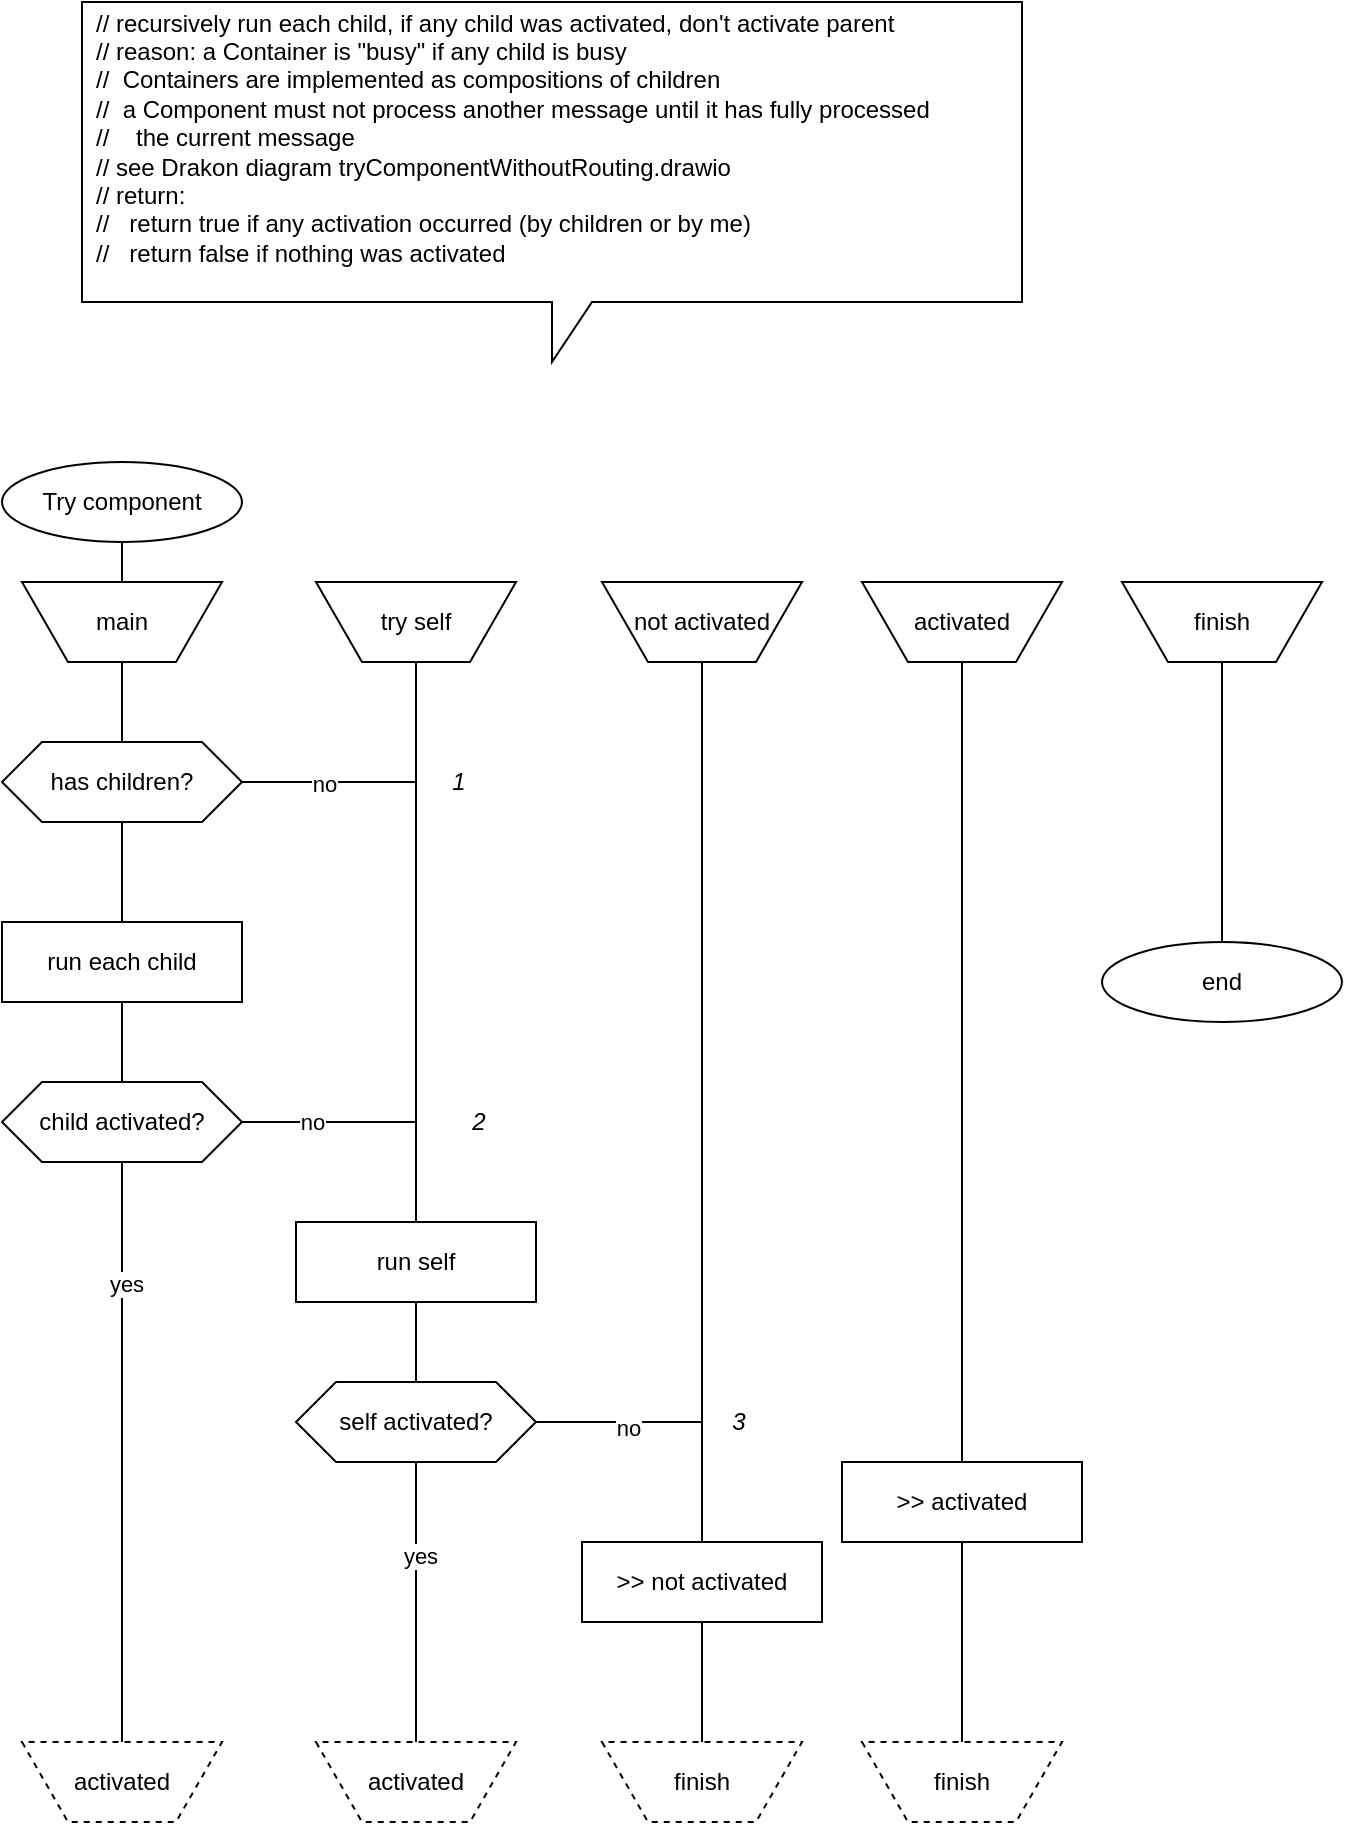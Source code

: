 <mxfile version="14.6.13" type="device"><diagram id="C5RBs43oDa-KdzZeNtuy" name="Page-1"><mxGraphModel dx="1106" dy="806" grid="1" gridSize="10" guides="1" tooltips="1" connect="1" arrows="1" fold="1" page="1" pageScale="1" pageWidth="827" pageHeight="1169" math="0" shadow="0"><root><mxCell id="WIyWlLk6GJQsqaUBKTNV-0"/><mxCell id="WIyWlLk6GJQsqaUBKTNV-1" parent="WIyWlLk6GJQsqaUBKTNV-0"/><mxCell id="bzFeX_p7-rOfqqyGRg9e-41" style="edgeStyle=orthogonalEdgeStyle;rounded=0;orthogonalLoop=1;jettySize=auto;html=1;exitX=0.5;exitY=1;exitDx=0;exitDy=0;endArrow=none;endFill=0;startArrow=none;entryX=0.5;entryY=0;entryDx=0;entryDy=0;" parent="WIyWlLk6GJQsqaUBKTNV-1" source="bzFeX_p7-rOfqqyGRg9e-46" target="bzFeX_p7-rOfqqyGRg9e-52" edge="1"><mxGeometry relative="1" as="geometry"><mxPoint x="100" y="850" as="targetPoint"/></mxGeometry></mxCell><mxCell id="bzFeX_p7-rOfqqyGRg9e-71" value="yes" style="edgeLabel;html=1;align=center;verticalAlign=middle;resizable=0;points=[];" parent="bzFeX_p7-rOfqqyGRg9e-41" vertex="1" connectable="0"><mxGeometry x="0.152" y="2" relative="1" as="geometry"><mxPoint as="offset"/></mxGeometry></mxCell><mxCell id="bzFeX_p7-rOfqqyGRg9e-27" value="Try component" style="ellipse;whiteSpace=wrap;html=1;" parent="WIyWlLk6GJQsqaUBKTNV-1" vertex="1"><mxGeometry x="40" y="270" width="120" height="40" as="geometry"/></mxCell><mxCell id="bzFeX_p7-rOfqqyGRg9e-69" style="edgeStyle=orthogonalEdgeStyle;rounded=0;orthogonalLoop=1;jettySize=auto;html=1;exitX=1;exitY=0.5;exitDx=0;exitDy=0;entryX=0.5;entryY=0;entryDx=0;entryDy=0;endArrow=none;endFill=0;" parent="WIyWlLk6GJQsqaUBKTNV-1" source="bzFeX_p7-rOfqqyGRg9e-32" target="bzFeX_p7-rOfqqyGRg9e-36" edge="1"><mxGeometry relative="1" as="geometry"/></mxCell><mxCell id="n007bIFmmcKfIuE7vZjC-0" value="no" style="edgeLabel;html=1;align=center;verticalAlign=middle;resizable=0;points=[];" parent="bzFeX_p7-rOfqqyGRg9e-69" vertex="1" connectable="0"><mxGeometry x="-0.733" y="-1" relative="1" as="geometry"><mxPoint as="offset"/></mxGeometry></mxCell><mxCell id="bzFeX_p7-rOfqqyGRg9e-32" value="has children?" style="shape=hexagon;perimeter=hexagonPerimeter2;whiteSpace=wrap;html=1;fixedSize=1;" parent="WIyWlLk6GJQsqaUBKTNV-1" vertex="1"><mxGeometry x="40" y="410" width="120" height="40" as="geometry"/></mxCell><mxCell id="bzFeX_p7-rOfqqyGRg9e-65" style="edgeStyle=orthogonalEdgeStyle;rounded=0;orthogonalLoop=1;jettySize=auto;html=1;exitX=1;exitY=0.5;exitDx=0;exitDy=0;entryX=0.5;entryY=0;entryDx=0;entryDy=0;endArrow=none;endFill=0;" parent="WIyWlLk6GJQsqaUBKTNV-1" source="bzFeX_p7-rOfqqyGRg9e-25" target="bzFeX_p7-rOfqqyGRg9e-36" edge="1"><mxGeometry relative="1" as="geometry"/></mxCell><mxCell id="bzFeX_p7-rOfqqyGRg9e-70" value="no" style="edgeLabel;html=1;align=center;verticalAlign=middle;resizable=0;points=[];" parent="bzFeX_p7-rOfqqyGRg9e-65" vertex="1" connectable="0"><mxGeometry x="-0.489" relative="1" as="geometry"><mxPoint as="offset"/></mxGeometry></mxCell><mxCell id="bzFeX_p7-rOfqqyGRg9e-25" value="child activated?" style="shape=hexagon;perimeter=hexagonPerimeter2;whiteSpace=wrap;html=1;fixedSize=1;" parent="WIyWlLk6GJQsqaUBKTNV-1" vertex="1"><mxGeometry x="40" y="580" width="120" height="40" as="geometry"/></mxCell><mxCell id="bzFeX_p7-rOfqqyGRg9e-26" value="run each child" style="rounded=0;whiteSpace=wrap;html=1;" parent="WIyWlLk6GJQsqaUBKTNV-1" vertex="1"><mxGeometry x="40" y="500" width="120" height="40" as="geometry"/></mxCell><mxCell id="bzFeX_p7-rOfqqyGRg9e-44" style="edgeStyle=orthogonalEdgeStyle;rounded=0;orthogonalLoop=1;jettySize=auto;html=1;exitX=0.5;exitY=1;exitDx=0;exitDy=0;endArrow=none;endFill=0;entryX=0.5;entryY=0;entryDx=0;entryDy=0;" parent="WIyWlLk6GJQsqaUBKTNV-1" source="bzFeX_p7-rOfqqyGRg9e-45" target="bzFeX_p7-rOfqqyGRg9e-55" edge="1"><mxGeometry relative="1" as="geometry"><mxPoint x="389.5" y="340" as="sourcePoint"/><mxPoint x="390" y="850" as="targetPoint"/></mxGeometry></mxCell><mxCell id="bzFeX_p7-rOfqqyGRg9e-43" value="&amp;gt;&amp;gt; not activated" style="rounded=0;whiteSpace=wrap;html=1;" parent="WIyWlLk6GJQsqaUBKTNV-1" vertex="1"><mxGeometry x="330" y="810" width="120" height="40" as="geometry"/></mxCell><mxCell id="bzFeX_p7-rOfqqyGRg9e-45" value="not activated" style="verticalLabelPosition=middle;verticalAlign=middle;html=1;shape=trapezoid;perimeter=trapezoidPerimeter;whiteSpace=wrap;size=0.23;arcSize=10;flipV=1;labelPosition=center;align=center;" parent="WIyWlLk6GJQsqaUBKTNV-1" vertex="1"><mxGeometry x="340" y="330" width="100" height="40" as="geometry"/></mxCell><mxCell id="bzFeX_p7-rOfqqyGRg9e-46" value="main" style="verticalLabelPosition=middle;verticalAlign=middle;html=1;shape=trapezoid;perimeter=trapezoidPerimeter;whiteSpace=wrap;size=0.23;arcSize=10;flipV=1;labelPosition=center;align=center;" parent="WIyWlLk6GJQsqaUBKTNV-1" vertex="1"><mxGeometry x="50" y="330" width="100" height="40" as="geometry"/></mxCell><mxCell id="bzFeX_p7-rOfqqyGRg9e-47" value="" style="edgeStyle=orthogonalEdgeStyle;rounded=0;orthogonalLoop=1;jettySize=auto;html=1;exitX=0.5;exitY=1;exitDx=0;exitDy=0;endArrow=none;endFill=0;" parent="WIyWlLk6GJQsqaUBKTNV-1" source="bzFeX_p7-rOfqqyGRg9e-27" target="bzFeX_p7-rOfqqyGRg9e-46" edge="1"><mxGeometry relative="1" as="geometry"><mxPoint x="100" y="310" as="sourcePoint"/><mxPoint x="100" y="850" as="targetPoint"/></mxGeometry></mxCell><mxCell id="bzFeX_p7-rOfqqyGRg9e-49" style="edgeStyle=orthogonalEdgeStyle;rounded=0;orthogonalLoop=1;jettySize=auto;html=1;exitX=0.5;exitY=1;exitDx=0;exitDy=0;endArrow=none;endFill=0;entryX=0.5;entryY=0;entryDx=0;entryDy=0;" parent="WIyWlLk6GJQsqaUBKTNV-1" source="bzFeX_p7-rOfqqyGRg9e-51" target="bzFeX_p7-rOfqqyGRg9e-53" edge="1"><mxGeometry relative="1" as="geometry"><mxPoint x="519.5" y="340" as="sourcePoint"/><mxPoint x="520" y="850" as="targetPoint"/></mxGeometry></mxCell><mxCell id="bzFeX_p7-rOfqqyGRg9e-50" value="&amp;gt;&amp;gt; activated" style="rounded=0;whiteSpace=wrap;html=1;" parent="WIyWlLk6GJQsqaUBKTNV-1" vertex="1"><mxGeometry x="460" y="770" width="120" height="40" as="geometry"/></mxCell><mxCell id="bzFeX_p7-rOfqqyGRg9e-51" value="activated" style="verticalLabelPosition=middle;verticalAlign=middle;html=1;shape=trapezoid;perimeter=trapezoidPerimeter;whiteSpace=wrap;size=0.23;arcSize=10;flipV=1;labelPosition=center;align=center;" parent="WIyWlLk6GJQsqaUBKTNV-1" vertex="1"><mxGeometry x="470" y="330" width="100" height="40" as="geometry"/></mxCell><mxCell id="bzFeX_p7-rOfqqyGRg9e-52" value="activated" style="verticalLabelPosition=middle;verticalAlign=middle;html=1;shape=trapezoid;perimeter=trapezoidPerimeter;whiteSpace=wrap;size=0.23;arcSize=10;flipV=1;labelPosition=center;align=center;dashed=1;" parent="WIyWlLk6GJQsqaUBKTNV-1" vertex="1"><mxGeometry x="50" y="910" width="100" height="40" as="geometry"/></mxCell><mxCell id="bzFeX_p7-rOfqqyGRg9e-53" value="finish" style="verticalLabelPosition=middle;verticalAlign=middle;html=1;shape=trapezoid;perimeter=trapezoidPerimeter;whiteSpace=wrap;size=0.23;arcSize=10;flipV=1;labelPosition=center;align=center;dashed=1;" parent="WIyWlLk6GJQsqaUBKTNV-1" vertex="1"><mxGeometry x="470" y="910" width="100" height="40" as="geometry"/></mxCell><mxCell id="bzFeX_p7-rOfqqyGRg9e-55" value="finish" style="verticalLabelPosition=middle;verticalAlign=middle;html=1;shape=trapezoid;perimeter=trapezoidPerimeter;whiteSpace=wrap;size=0.23;arcSize=10;flipV=1;labelPosition=center;align=center;dashed=1;" parent="WIyWlLk6GJQsqaUBKTNV-1" vertex="1"><mxGeometry x="340" y="910" width="100" height="40" as="geometry"/></mxCell><mxCell id="bzFeX_p7-rOfqqyGRg9e-56" style="edgeStyle=orthogonalEdgeStyle;rounded=0;orthogonalLoop=1;jettySize=auto;html=1;exitX=0.5;exitY=1;exitDx=0;exitDy=0;endArrow=none;endFill=0;entryX=0.5;entryY=0;entryDx=0;entryDy=0;" parent="WIyWlLk6GJQsqaUBKTNV-1" source="bzFeX_p7-rOfqqyGRg9e-58" target="bzFeX_p7-rOfqqyGRg9e-60" edge="1"><mxGeometry relative="1" as="geometry"><mxPoint x="649.5" y="340" as="sourcePoint"/><mxPoint x="650" y="910" as="targetPoint"/></mxGeometry></mxCell><mxCell id="bzFeX_p7-rOfqqyGRg9e-58" value="finish" style="verticalLabelPosition=middle;verticalAlign=middle;html=1;shape=trapezoid;perimeter=trapezoidPerimeter;whiteSpace=wrap;size=0.23;arcSize=10;flipV=1;labelPosition=center;align=center;" parent="WIyWlLk6GJQsqaUBKTNV-1" vertex="1"><mxGeometry x="600" y="330" width="100" height="40" as="geometry"/></mxCell><mxCell id="bzFeX_p7-rOfqqyGRg9e-60" value="end" style="ellipse;whiteSpace=wrap;html=1;" parent="WIyWlLk6GJQsqaUBKTNV-1" vertex="1"><mxGeometry x="590" y="510" width="120" height="40" as="geometry"/></mxCell><mxCell id="bzFeX_p7-rOfqqyGRg9e-61" style="edgeStyle=orthogonalEdgeStyle;rounded=0;orthogonalLoop=1;jettySize=auto;html=1;endArrow=none;endFill=0;entryX=0.5;entryY=0;entryDx=0;entryDy=0;exitX=0.5;exitY=1;exitDx=0;exitDy=0;" parent="WIyWlLk6GJQsqaUBKTNV-1" source="bzFeX_p7-rOfqqyGRg9e-63" target="bzFeX_p7-rOfqqyGRg9e-64" edge="1"><mxGeometry relative="1" as="geometry"><mxPoint x="247" y="450" as="sourcePoint"/><mxPoint x="246.5" y="900" as="targetPoint"/><Array as="points"/></mxGeometry></mxCell><mxCell id="bzFeX_p7-rOfqqyGRg9e-72" value="yes" style="edgeLabel;html=1;align=center;verticalAlign=middle;resizable=0;points=[];" parent="bzFeX_p7-rOfqqyGRg9e-61" vertex="1" connectable="0"><mxGeometry x="0.656" y="2" relative="1" as="geometry"><mxPoint as="offset"/></mxGeometry></mxCell><mxCell id="bzFeX_p7-rOfqqyGRg9e-63" value="try self" style="verticalLabelPosition=middle;verticalAlign=middle;html=1;shape=trapezoid;perimeter=trapezoidPerimeter;whiteSpace=wrap;size=0.23;arcSize=10;flipV=1;labelPosition=center;align=center;" parent="WIyWlLk6GJQsqaUBKTNV-1" vertex="1"><mxGeometry x="197" y="330" width="100" height="40" as="geometry"/></mxCell><mxCell id="bzFeX_p7-rOfqqyGRg9e-64" value="activated" style="verticalLabelPosition=middle;verticalAlign=middle;html=1;shape=trapezoid;perimeter=trapezoidPerimeter;whiteSpace=wrap;size=0.23;arcSize=10;flipV=1;labelPosition=center;align=center;dashed=1;" parent="WIyWlLk6GJQsqaUBKTNV-1" vertex="1"><mxGeometry x="197" y="910" width="100" height="40" as="geometry"/></mxCell><mxCell id="bzFeX_p7-rOfqqyGRg9e-36" value="run self" style="rounded=0;whiteSpace=wrap;html=1;" parent="WIyWlLk6GJQsqaUBKTNV-1" vertex="1"><mxGeometry x="187" y="650" width="120" height="40" as="geometry"/></mxCell><mxCell id="bzFeX_p7-rOfqqyGRg9e-68" style="edgeStyle=orthogonalEdgeStyle;rounded=0;orthogonalLoop=1;jettySize=auto;html=1;exitX=1;exitY=0.5;exitDx=0;exitDy=0;entryX=0.5;entryY=0;entryDx=0;entryDy=0;endArrow=none;endFill=0;" parent="WIyWlLk6GJQsqaUBKTNV-1" source="bzFeX_p7-rOfqqyGRg9e-37" target="bzFeX_p7-rOfqqyGRg9e-43" edge="1"><mxGeometry relative="1" as="geometry"/></mxCell><mxCell id="bzFeX_p7-rOfqqyGRg9e-73" value="no" style="edgeLabel;html=1;align=center;verticalAlign=middle;resizable=0;points=[];" parent="bzFeX_p7-rOfqqyGRg9e-68" vertex="1" connectable="0"><mxGeometry x="-0.357" y="-3" relative="1" as="geometry"><mxPoint as="offset"/></mxGeometry></mxCell><mxCell id="bzFeX_p7-rOfqqyGRg9e-37" value="self activated?" style="shape=hexagon;perimeter=hexagonPerimeter2;whiteSpace=wrap;html=1;fixedSize=1;" parent="WIyWlLk6GJQsqaUBKTNV-1" vertex="1"><mxGeometry x="187" y="730" width="120" height="40" as="geometry"/></mxCell><mxCell id="n007bIFmmcKfIuE7vZjC-1" value="&lt;i&gt;1&lt;/i&gt;" style="text;html=1;strokeColor=none;fillColor=none;align=center;verticalAlign=middle;whiteSpace=wrap;rounded=0;" parent="WIyWlLk6GJQsqaUBKTNV-1" vertex="1"><mxGeometry x="257" y="420" width="23" height="20" as="geometry"/></mxCell><mxCell id="n007bIFmmcKfIuE7vZjC-2" value="&lt;i&gt;2&lt;/i&gt;" style="text;html=1;strokeColor=none;fillColor=none;align=center;verticalAlign=middle;whiteSpace=wrap;rounded=0;" parent="WIyWlLk6GJQsqaUBKTNV-1" vertex="1"><mxGeometry x="267" y="590" width="23" height="20" as="geometry"/></mxCell><mxCell id="n007bIFmmcKfIuE7vZjC-3" value="&lt;i&gt;3&lt;/i&gt;" style="text;html=1;strokeColor=none;fillColor=none;align=center;verticalAlign=middle;whiteSpace=wrap;rounded=0;" parent="WIyWlLk6GJQsqaUBKTNV-1" vertex="1"><mxGeometry x="397" y="740" width="23" height="20" as="geometry"/></mxCell><mxCell id="n007bIFmmcKfIuE7vZjC-4" value="&lt;div&gt;&lt;span&gt;&#9;&lt;/span&gt;// recursively run each child, if any child was activated, don't activate parent&lt;/div&gt;&lt;div&gt;&lt;span&gt;&#9;&lt;/span&gt;// reason: a Container is &quot;busy&quot; if any child is busy&lt;/div&gt;&lt;div&gt;&lt;span&gt;&#9;&lt;/span&gt;//&amp;nbsp; Containers are implemented as compositions of children&lt;/div&gt;&lt;div&gt;&lt;span&gt;&#9;&lt;/span&gt;//&amp;nbsp; a Component must not process another message until it has fully processed&lt;/div&gt;&lt;div&gt;&lt;span&gt;&#9;&lt;/span&gt;//&amp;nbsp; &amp;nbsp; the current message&lt;/div&gt;&lt;div&gt;&lt;span&gt;&#9;&lt;/span&gt;// see Drakon diagram tryComponentWithoutRouting.drawio&lt;/div&gt;&lt;div&gt;&lt;span&gt;&#9;&lt;/span&gt;// return:&lt;/div&gt;&lt;div&gt;&lt;span&gt;&#9;&lt;/span&gt;//&amp;nbsp; &amp;nbsp;return true if any activation occurred (by children or by me)&lt;/div&gt;&lt;div&gt;&lt;span&gt;&#9;&lt;/span&gt;//&amp;nbsp; &amp;nbsp;return false if nothing was activated&lt;/div&gt;&lt;div&gt;&lt;br&gt;&lt;/div&gt;" style="shape=callout;whiteSpace=wrap;html=1;perimeter=calloutPerimeter;align=left;spacingLeft=5;" parent="WIyWlLk6GJQsqaUBKTNV-1" vertex="1"><mxGeometry x="80" y="40" width="470" height="180" as="geometry"/></mxCell></root></mxGraphModel></diagram></mxfile>